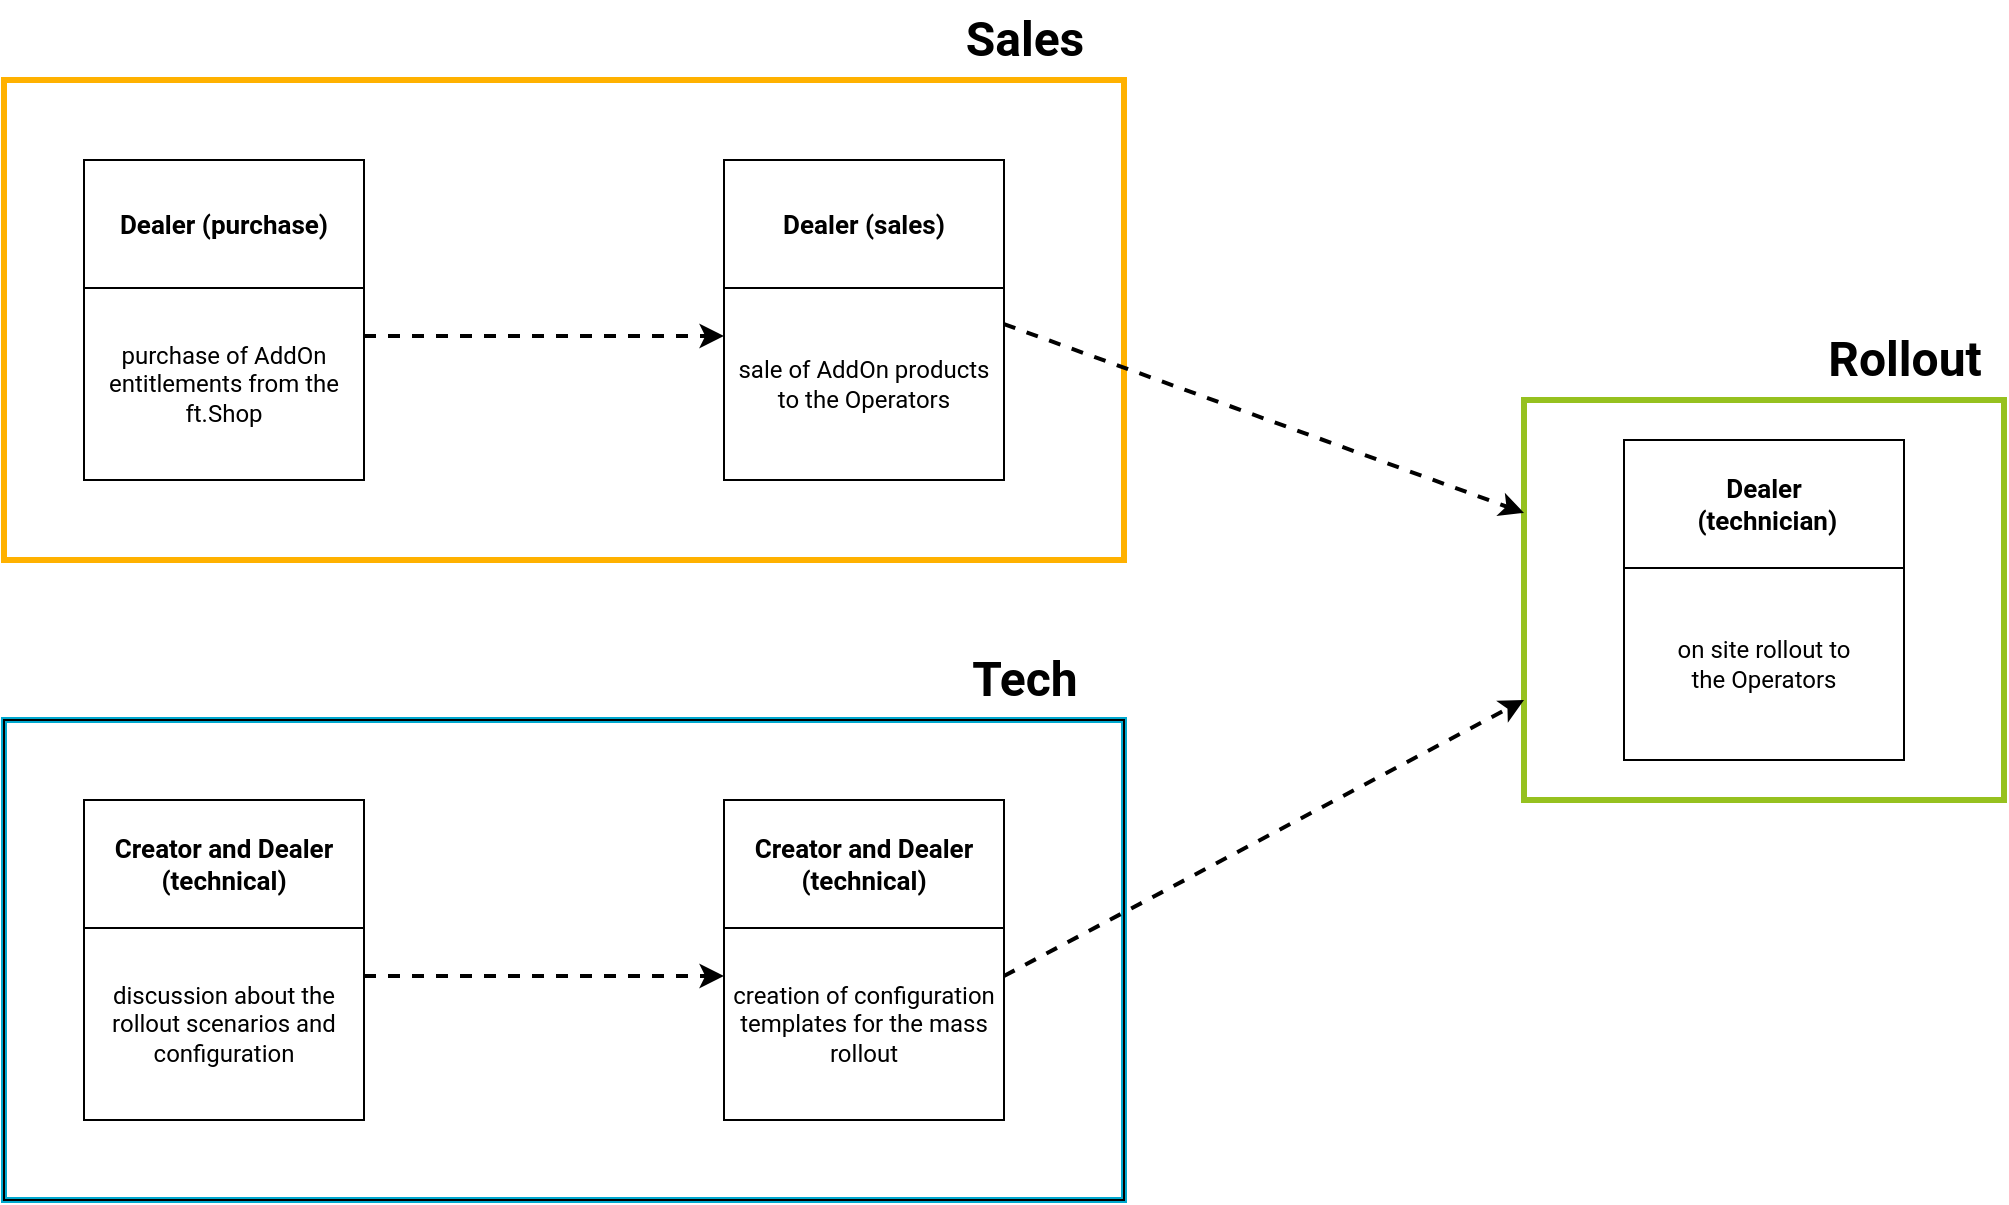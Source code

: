 <mxfile version="13.7.9" type="device"><diagram id="C5RBs43oDa-KdzZeNtuy" name="Page-1"><mxGraphModel dx="1506" dy="1579" grid="1" gridSize="10" guides="1" tooltips="1" connect="1" arrows="1" fold="1" page="0" pageScale="1" pageWidth="827" pageHeight="1169" math="0" shadow="0"><root><mxCell id="WIyWlLk6GJQsqaUBKTNV-0"/><mxCell id="WIyWlLk6GJQsqaUBKTNV-1" parent="WIyWlLk6GJQsqaUBKTNV-0"/><mxCell id="HrK_m26PzVAf--KCQjm0-44" value="" style="rounded=0;whiteSpace=wrap;html=1;fillColor=none;strokeWidth=3;strokeColor=#ffb100;" parent="WIyWlLk6GJQsqaUBKTNV-1" vertex="1"><mxGeometry y="-680" width="560" height="240" as="geometry"/></mxCell><mxCell id="HrK_m26PzVAf--KCQjm0-19" value="" style="group;strokeWidth=3;strokeColor=#00a8ce;" parent="WIyWlLk6GJQsqaUBKTNV-1" vertex="1" connectable="0"><mxGeometry y="-360" width="560" height="240" as="geometry"/></mxCell><mxCell id="HrK_m26PzVAf--KCQjm0-15" value="" style="rounded=0;whiteSpace=wrap;html=1;fillColor=none;" parent="HrK_m26PzVAf--KCQjm0-19" vertex="1"><mxGeometry width="560" height="240" as="geometry"/></mxCell><mxCell id="HrK_m26PzVAf--KCQjm0-12" value="" style="group" parent="HrK_m26PzVAf--KCQjm0-19" vertex="1" connectable="0"><mxGeometry x="40" y="40" width="140" height="160" as="geometry"/></mxCell><mxCell id="HrK_m26PzVAf--KCQjm0-13" value="&lt;span style=&quot;font-family: &amp;#34;roboto&amp;#34;&quot;&gt;discussion about the rollout scenarios and configuration&lt;/span&gt;" style="rounded=0;whiteSpace=wrap;html=1;" parent="HrK_m26PzVAf--KCQjm0-12" vertex="1"><mxGeometry y="64" width="140" height="96" as="geometry"/></mxCell><mxCell id="HrK_m26PzVAf--KCQjm0-14" value="&lt;font face=&quot;Roboto&quot; data-font-src=&quot;https://fonts.googleapis.com/css?family=Roboto&quot; style=&quot;font-size: 13px&quot;&gt;&lt;b&gt;Creator and Dealer (technical)&lt;/b&gt;&lt;/font&gt;" style="rounded=0;whiteSpace=wrap;html=1;" parent="HrK_m26PzVAf--KCQjm0-12" vertex="1"><mxGeometry width="140" height="64" as="geometry"/></mxCell><mxCell id="HrK_m26PzVAf--KCQjm0-16" value="" style="group" parent="HrK_m26PzVAf--KCQjm0-19" vertex="1" connectable="0"><mxGeometry x="360" y="40" width="140" height="160" as="geometry"/></mxCell><mxCell id="HrK_m26PzVAf--KCQjm0-17" value="&lt;span style=&quot;font-family: &amp;#34;roboto&amp;#34;&quot;&gt;creation of configuration templates for the mass rollout&lt;/span&gt;" style="rounded=0;whiteSpace=wrap;html=1;" parent="HrK_m26PzVAf--KCQjm0-16" vertex="1"><mxGeometry y="64" width="140" height="96" as="geometry"/></mxCell><mxCell id="HrK_m26PzVAf--KCQjm0-18" value="&lt;b style=&quot;font-family: &amp;#34;roboto&amp;#34; ; font-size: 13px&quot;&gt;Creator and Dealer (technical)&lt;/b&gt;" style="rounded=0;whiteSpace=wrap;html=1;" parent="HrK_m26PzVAf--KCQjm0-16" vertex="1"><mxGeometry width="140" height="64" as="geometry"/></mxCell><mxCell id="HrK_m26PzVAf--KCQjm0-40" value="" style="endArrow=classic;html=1;exitX=1;exitY=0.25;exitDx=0;exitDy=0;strokeWidth=2;dashed=1;entryX=0;entryY=0.25;entryDx=0;entryDy=0;" parent="HrK_m26PzVAf--KCQjm0-19" source="HrK_m26PzVAf--KCQjm0-13" target="HrK_m26PzVAf--KCQjm0-17" edge="1"><mxGeometry width="50" height="50" relative="1" as="geometry"><mxPoint x="179.76" y="140" as="sourcePoint"/><mxPoint x="360" y="141.441" as="targetPoint"/></mxGeometry></mxCell><mxCell id="HrK_m26PzVAf--KCQjm0-21" value="&lt;font face=&quot;Roboto&quot; data-font-src=&quot;https://fonts.googleapis.com/css?family=Roboto&quot;&gt;Sales&lt;/font&gt;" style="text;strokeColor=none;fillColor=none;html=1;fontSize=24;fontStyle=1;verticalAlign=middle;align=center;" parent="WIyWlLk6GJQsqaUBKTNV-1" vertex="1"><mxGeometry x="460" y="-720" width="100" height="40" as="geometry"/></mxCell><mxCell id="HrK_m26PzVAf--KCQjm0-22" value="&lt;font face=&quot;Roboto&quot; data-font-src=&quot;https://fonts.googleapis.com/css?family=Roboto&quot;&gt;Tech&lt;/font&gt;" style="text;strokeColor=none;fillColor=none;html=1;fontSize=24;fontStyle=1;verticalAlign=middle;align=center;" parent="WIyWlLk6GJQsqaUBKTNV-1" vertex="1"><mxGeometry x="460" y="-400" width="100" height="40" as="geometry"/></mxCell><mxCell id="HrK_m26PzVAf--KCQjm0-32" value="" style="rounded=0;whiteSpace=wrap;html=1;fillColor=none;strokeWidth=3;strokeColor=#96c11f;" parent="WIyWlLk6GJQsqaUBKTNV-1" vertex="1"><mxGeometry x="760" y="-520" width="240" height="200" as="geometry"/></mxCell><mxCell id="HrK_m26PzVAf--KCQjm0-36" value="&lt;font face=&quot;roboto&quot;&gt;on site rollout to &lt;br&gt;the Operators&lt;/font&gt;" style="rounded=0;whiteSpace=wrap;html=1;" parent="WIyWlLk6GJQsqaUBKTNV-1" vertex="1"><mxGeometry x="810" y="-436" width="140" height="96" as="geometry"/></mxCell><mxCell id="HrK_m26PzVAf--KCQjm0-37" value="&lt;b style=&quot;font-family: &amp;#34;roboto&amp;#34; ; font-size: 13px&quot;&gt;Dealer&lt;br&gt;&amp;nbsp;(technician)&lt;/b&gt;" style="rounded=0;whiteSpace=wrap;html=1;" parent="WIyWlLk6GJQsqaUBKTNV-1" vertex="1"><mxGeometry x="810" y="-500" width="140" height="64" as="geometry"/></mxCell><mxCell id="HrK_m26PzVAf--KCQjm0-38" value="&lt;font face=&quot;Roboto&quot; data-font-src=&quot;https://fonts.googleapis.com/css?family=Roboto&quot;&gt;Rollout&lt;/font&gt;" style="text;strokeColor=none;fillColor=none;html=1;fontSize=24;fontStyle=1;verticalAlign=middle;align=center;" parent="WIyWlLk6GJQsqaUBKTNV-1" vertex="1"><mxGeometry x="900" y="-560" width="100" height="40" as="geometry"/></mxCell><mxCell id="HrK_m26PzVAf--KCQjm0-42" value="" style="endArrow=classic;html=1;exitX=1;exitY=0.188;exitDx=0;exitDy=0;strokeWidth=2;dashed=1;exitPerimeter=0;" parent="WIyWlLk6GJQsqaUBKTNV-1" source="HrK_m26PzVAf--KCQjm0-10" target="HrK_m26PzVAf--KCQjm0-32" edge="1"><mxGeometry width="50" height="50" relative="1" as="geometry"><mxPoint x="190" y="-222" as="sourcePoint"/><mxPoint x="370" y="-222" as="targetPoint"/></mxGeometry></mxCell><mxCell id="HrK_m26PzVAf--KCQjm0-43" value="" style="endArrow=classic;html=1;exitX=1;exitY=0.25;exitDx=0;exitDy=0;strokeWidth=2;dashed=1;entryX=0;entryY=0.75;entryDx=0;entryDy=0;" parent="WIyWlLk6GJQsqaUBKTNV-1" source="HrK_m26PzVAf--KCQjm0-17" target="HrK_m26PzVAf--KCQjm0-32" edge="1"><mxGeometry width="50" height="50" relative="1" as="geometry"><mxPoint x="510" y="-547.952" as="sourcePoint"/><mxPoint x="770" y="-453.564" as="targetPoint"/></mxGeometry></mxCell><mxCell id="HrK_m26PzVAf--KCQjm0-9" value="" style="group" parent="WIyWlLk6GJQsqaUBKTNV-1" vertex="1" connectable="0"><mxGeometry x="360" y="-640" width="140" height="160" as="geometry"/></mxCell><mxCell id="HrK_m26PzVAf--KCQjm0-10" value="&lt;span style=&quot;font-family: &amp;#34;roboto&amp;#34;&quot;&gt;sale of AddOn products to the Operators&lt;/span&gt;" style="rounded=0;whiteSpace=wrap;html=1;" parent="HrK_m26PzVAf--KCQjm0-9" vertex="1"><mxGeometry y="64" width="140" height="96" as="geometry"/></mxCell><mxCell id="HrK_m26PzVAf--KCQjm0-11" value="&lt;font face=&quot;Roboto&quot; data-font-src=&quot;https://fonts.googleapis.com/css?family=Roboto&quot; style=&quot;font-size: 13px&quot;&gt;&lt;b&gt;Dealer (sales)&lt;/b&gt;&lt;/font&gt;" style="rounded=0;whiteSpace=wrap;html=1;" parent="HrK_m26PzVAf--KCQjm0-9" vertex="1"><mxGeometry width="140" height="64" as="geometry"/></mxCell><mxCell id="HrK_m26PzVAf--KCQjm0-41" value="" style="endArrow=classic;html=1;strokeWidth=2;dashed=1;entryX=0;entryY=0.25;entryDx=0;entryDy=0;" parent="WIyWlLk6GJQsqaUBKTNV-1" target="HrK_m26PzVAf--KCQjm0-10" edge="1"><mxGeometry width="50" height="50" relative="1" as="geometry"><mxPoint x="180" y="-552" as="sourcePoint"/><mxPoint x="370" y="-222" as="targetPoint"/></mxGeometry></mxCell><mxCell id="HrK_m26PzVAf--KCQjm0-1" value="&lt;span style=&quot;font-family: &amp;#34;roboto&amp;#34;&quot;&gt;purchase of AddOn entitlements from the ft.Shop&lt;/span&gt;" style="rounded=0;whiteSpace=wrap;html=1;" parent="WIyWlLk6GJQsqaUBKTNV-1" vertex="1"><mxGeometry x="40" y="-576" width="140" height="96" as="geometry"/></mxCell><mxCell id="HrK_m26PzVAf--KCQjm0-2" value="&lt;font face=&quot;Roboto&quot; data-font-src=&quot;https://fonts.googleapis.com/css?family=Roboto&quot; size=&quot;1&quot;&gt;&lt;b style=&quot;font-size: 13px&quot;&gt;Dealer (purchase)&lt;/b&gt;&lt;/font&gt;" style="rounded=0;whiteSpace=wrap;html=1;" parent="WIyWlLk6GJQsqaUBKTNV-1" vertex="1"><mxGeometry x="40" y="-640" width="140" height="64" as="geometry"/></mxCell></root></mxGraphModel></diagram></mxfile>